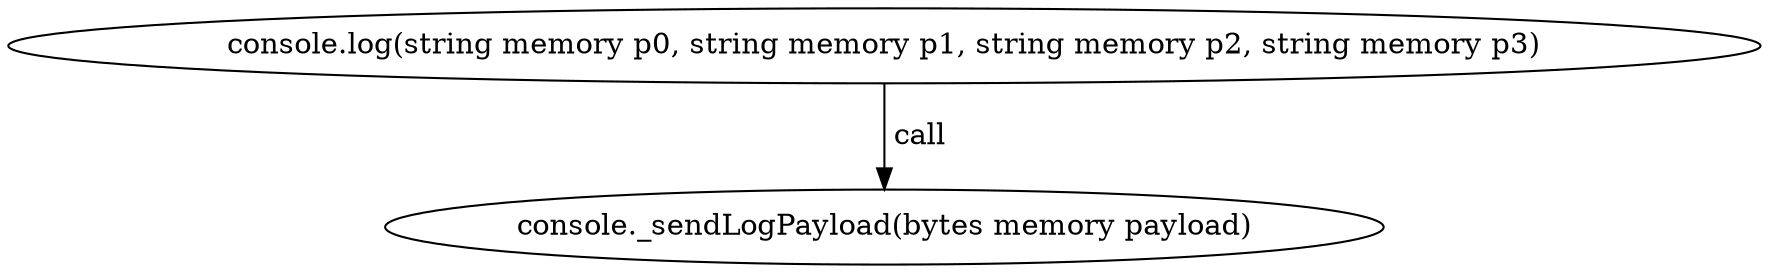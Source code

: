 digraph "" {
	graph [bb="0,0,701.71,124.8"];
	node [label="\N"];
	"console.log(string memory p0, string memory p1, string memory p2, string memory p3)"	 [height=0.5,
		pos="350.86,106.8",
		width=9.746];
	"console._sendLogPayload(bytes memory payload)"	 [height=0.5,
		pos="350.86,18",
		width=5.7372];
	"console.log(string memory p0, string memory p1, string memory p2, string memory p3)" -> "console._sendLogPayload(bytes memory payload)" [key=call,
	label=" call",
	lp="362.71,62.4",
	pos="e,350.86,36.072 350.86,88.401 350.86,76.295 350.86,60.208 350.86,46.467"];
}
digraph "" {
	graph [bb="0,0,701.71,124.8"];
	node [label="\N"];
	"console.log(string memory p0, string memory p1, string memory p2, string memory p3)"	 [height=0.5,
		pos="350.86,106.8",
		width=9.746];
	"console._sendLogPayload(bytes memory payload)"	 [height=0.5,
		pos="350.86,18",
		width=5.7372];
	"console.log(string memory p0, string memory p1, string memory p2, string memory p3)" -> "console._sendLogPayload(bytes memory payload)" [key=call,
	label=" call",
	lp="362.71,62.4",
	pos="e,350.86,36.072 350.86,88.401 350.86,76.295 350.86,60.208 350.86,46.467"];
}
